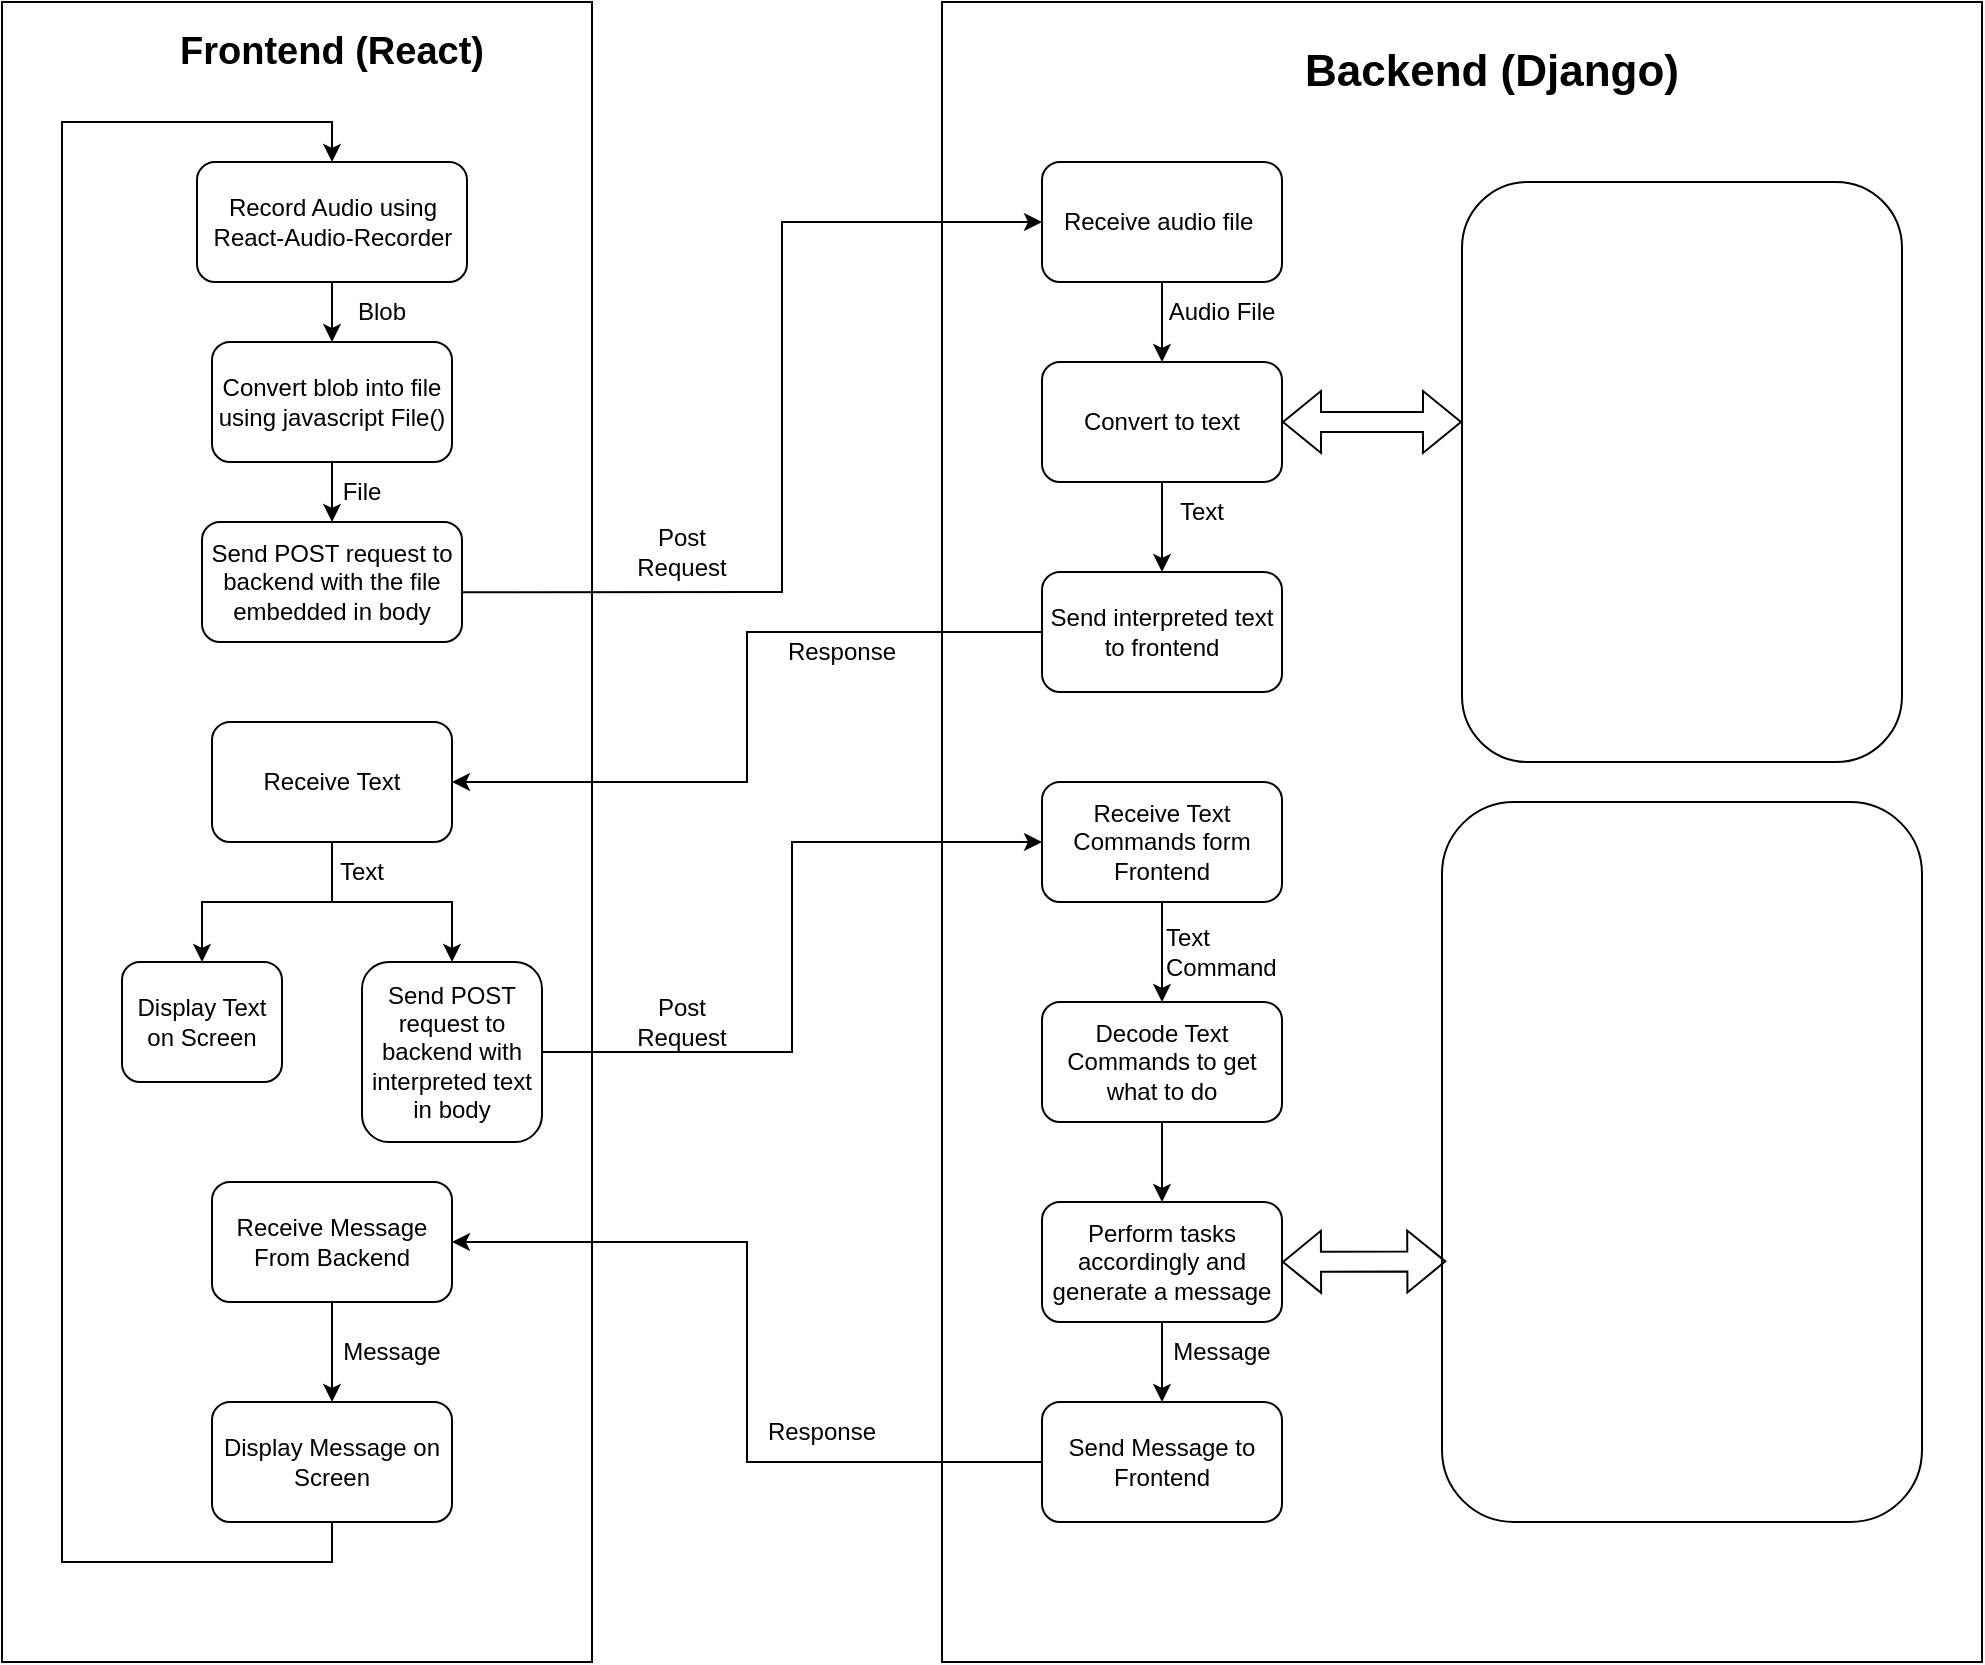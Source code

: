 <mxfile version="23.1.2" type="device">
  <diagram name="Page-1" id="heZqzl5HYKCOqjsPDitz">
    <mxGraphModel dx="2017" dy="580" grid="1" gridSize="10" guides="1" tooltips="1" connect="1" arrows="1" fold="1" page="1" pageScale="1" pageWidth="850" pageHeight="1100" math="0" shadow="0">
      <root>
        <mxCell id="0" />
        <mxCell id="1" parent="0" />
        <mxCell id="TTl-iUv4mYgAIYNXPhZ1-1" value="" style="rounded=0;whiteSpace=wrap;html=1;" parent="1" vertex="1">
          <mxGeometry x="-60" y="90" width="295" height="830" as="geometry" />
        </mxCell>
        <mxCell id="TTl-iUv4mYgAIYNXPhZ1-2" value="Frontend (React)" style="text;html=1;strokeColor=none;fillColor=none;align=center;verticalAlign=middle;whiteSpace=wrap;rounded=0;fontStyle=1;fontSize=19;" parent="1" vertex="1">
          <mxGeometry x="25" y="100" width="160" height="30" as="geometry" />
        </mxCell>
        <mxCell id="TTl-iUv4mYgAIYNXPhZ1-3" value="Record Audio using React-Audio-Recorder" style="rounded=1;whiteSpace=wrap;html=1;" parent="1" vertex="1">
          <mxGeometry x="37.5" y="170" width="135" height="60" as="geometry" />
        </mxCell>
        <mxCell id="TTl-iUv4mYgAIYNXPhZ1-4" value="Convert blob into file using javascript File()" style="rounded=1;whiteSpace=wrap;html=1;" parent="1" vertex="1">
          <mxGeometry x="45" y="260" width="120" height="60" as="geometry" />
        </mxCell>
        <mxCell id="TTl-iUv4mYgAIYNXPhZ1-6" value="Send POST request to backend with the file embedded in body" style="rounded=1;whiteSpace=wrap;html=1;" parent="1" vertex="1">
          <mxGeometry x="40" y="350" width="130" height="60" as="geometry" />
        </mxCell>
        <mxCell id="TTl-iUv4mYgAIYNXPhZ1-7" value="" style="endArrow=classic;html=1;rounded=0;exitX=0.5;exitY=1;exitDx=0;exitDy=0;entryX=0.5;entryY=0;entryDx=0;entryDy=0;" parent="1" source="TTl-iUv4mYgAIYNXPhZ1-3" target="TTl-iUv4mYgAIYNXPhZ1-4" edge="1">
          <mxGeometry width="50" height="50" relative="1" as="geometry">
            <mxPoint x="400" y="390" as="sourcePoint" />
            <mxPoint x="400" y="460" as="targetPoint" />
            <Array as="points" />
          </mxGeometry>
        </mxCell>
        <mxCell id="TTl-iUv4mYgAIYNXPhZ1-8" value="Blob" style="text;html=1;strokeColor=none;fillColor=none;align=center;verticalAlign=middle;whiteSpace=wrap;rounded=0;" parent="1" vertex="1">
          <mxGeometry x="100" y="230" width="60" height="30" as="geometry" />
        </mxCell>
        <mxCell id="ob07LAOkWRFPLTpur0Br-1" value="" style="endArrow=classic;html=1;rounded=0;exitX=0.5;exitY=1;exitDx=0;exitDy=0;entryX=0.5;entryY=0;entryDx=0;entryDy=0;" parent="1" source="TTl-iUv4mYgAIYNXPhZ1-4" target="TTl-iUv4mYgAIYNXPhZ1-6" edge="1">
          <mxGeometry width="50" height="50" relative="1" as="geometry">
            <mxPoint x="450" y="360" as="sourcePoint" />
            <mxPoint x="340" y="250" as="targetPoint" />
          </mxGeometry>
        </mxCell>
        <mxCell id="ob07LAOkWRFPLTpur0Br-2" value="File" style="text;html=1;strokeColor=none;fillColor=none;align=center;verticalAlign=middle;whiteSpace=wrap;rounded=0;" parent="1" vertex="1">
          <mxGeometry x="90" y="320" width="60" height="30" as="geometry" />
        </mxCell>
        <mxCell id="ob07LAOkWRFPLTpur0Br-3" value="" style="rounded=0;whiteSpace=wrap;html=1;" parent="1" vertex="1">
          <mxGeometry x="410" y="90" width="520" height="830" as="geometry" />
        </mxCell>
        <mxCell id="ob07LAOkWRFPLTpur0Br-4" value="&lt;b&gt;&lt;font style=&quot;font-size: 22px;&quot;&gt;Backend (Django)&lt;/font&gt;&lt;/b&gt;" style="text;html=1;strokeColor=none;fillColor=none;align=center;verticalAlign=middle;whiteSpace=wrap;rounded=0;" parent="1" vertex="1">
          <mxGeometry x="550" y="110" width="270" height="30" as="geometry" />
        </mxCell>
        <mxCell id="ob07LAOkWRFPLTpur0Br-5" value="Receive audio file&amp;nbsp;" style="rounded=1;whiteSpace=wrap;html=1;" parent="1" vertex="1">
          <mxGeometry x="460" y="170" width="120" height="60" as="geometry" />
        </mxCell>
        <mxCell id="ob07LAOkWRFPLTpur0Br-7" value="" style="endArrow=classic;html=1;rounded=0;exitX=1.003;exitY=0.586;exitDx=0;exitDy=0;exitPerimeter=0;entryX=0;entryY=0.5;entryDx=0;entryDy=0;" parent="1" source="TTl-iUv4mYgAIYNXPhZ1-6" target="ob07LAOkWRFPLTpur0Br-5" edge="1">
          <mxGeometry width="50" height="50" relative="1" as="geometry">
            <mxPoint x="390" y="340" as="sourcePoint" />
            <mxPoint x="440" y="290" as="targetPoint" />
            <Array as="points">
              <mxPoint x="330" y="385" />
              <mxPoint x="330" y="200" />
            </Array>
          </mxGeometry>
        </mxCell>
        <mxCell id="ob07LAOkWRFPLTpur0Br-8" value="Post Request" style="text;html=1;strokeColor=none;fillColor=none;align=center;verticalAlign=middle;whiteSpace=wrap;rounded=0;" parent="1" vertex="1">
          <mxGeometry x="250" y="350" width="60" height="30" as="geometry" />
        </mxCell>
        <mxCell id="ob07LAOkWRFPLTpur0Br-14" style="edgeStyle=orthogonalEdgeStyle;rounded=0;orthogonalLoop=1;jettySize=auto;html=1;exitX=0.5;exitY=1;exitDx=0;exitDy=0;entryX=0.5;entryY=0;entryDx=0;entryDy=0;" parent="1" source="ob07LAOkWRFPLTpur0Br-10" target="ob07LAOkWRFPLTpur0Br-13" edge="1">
          <mxGeometry relative="1" as="geometry" />
        </mxCell>
        <mxCell id="ob07LAOkWRFPLTpur0Br-10" value="Convert to text" style="rounded=1;whiteSpace=wrap;html=1;" parent="1" vertex="1">
          <mxGeometry x="460" y="270" width="120" height="60" as="geometry" />
        </mxCell>
        <mxCell id="ob07LAOkWRFPLTpur0Br-11" value="" style="endArrow=classic;html=1;rounded=0;exitX=0.5;exitY=1;exitDx=0;exitDy=0;entryX=0.5;entryY=0;entryDx=0;entryDy=0;" parent="1" source="ob07LAOkWRFPLTpur0Br-5" target="ob07LAOkWRFPLTpur0Br-10" edge="1">
          <mxGeometry width="50" height="50" relative="1" as="geometry">
            <mxPoint x="390" y="320" as="sourcePoint" />
            <mxPoint x="440" y="270" as="targetPoint" />
          </mxGeometry>
        </mxCell>
        <mxCell id="ob07LAOkWRFPLTpur0Br-12" value="Audio File" style="text;html=1;strokeColor=none;fillColor=none;align=center;verticalAlign=middle;whiteSpace=wrap;rounded=0;" parent="1" vertex="1">
          <mxGeometry x="520" y="230" width="60" height="30" as="geometry" />
        </mxCell>
        <mxCell id="ob07LAOkWRFPLTpur0Br-20" style="edgeStyle=orthogonalEdgeStyle;rounded=0;orthogonalLoop=1;jettySize=auto;html=1;exitX=0;exitY=0.5;exitDx=0;exitDy=0;entryX=1;entryY=0.5;entryDx=0;entryDy=0;" parent="1" source="ob07LAOkWRFPLTpur0Br-13" target="ob07LAOkWRFPLTpur0Br-17" edge="1">
          <mxGeometry relative="1" as="geometry" />
        </mxCell>
        <mxCell id="ob07LAOkWRFPLTpur0Br-13" value="Send interpreted text to frontend" style="rounded=1;whiteSpace=wrap;html=1;" parent="1" vertex="1">
          <mxGeometry x="460" y="375" width="120" height="60" as="geometry" />
        </mxCell>
        <mxCell id="ob07LAOkWRFPLTpur0Br-15" value="Text" style="text;html=1;strokeColor=none;fillColor=none;align=center;verticalAlign=middle;whiteSpace=wrap;rounded=0;" parent="1" vertex="1">
          <mxGeometry x="510" y="330" width="60" height="30" as="geometry" />
        </mxCell>
        <mxCell id="ob07LAOkWRFPLTpur0Br-22" style="edgeStyle=orthogonalEdgeStyle;rounded=0;orthogonalLoop=1;jettySize=auto;html=1;exitX=0.5;exitY=1;exitDx=0;exitDy=0;" parent="1" source="ob07LAOkWRFPLTpur0Br-17" target="ob07LAOkWRFPLTpur0Br-18" edge="1">
          <mxGeometry relative="1" as="geometry" />
        </mxCell>
        <mxCell id="ob07LAOkWRFPLTpur0Br-23" style="edgeStyle=orthogonalEdgeStyle;rounded=0;orthogonalLoop=1;jettySize=auto;html=1;exitX=0.5;exitY=1;exitDx=0;exitDy=0;entryX=0.5;entryY=0;entryDx=0;entryDy=0;" parent="1" source="ob07LAOkWRFPLTpur0Br-17" target="ob07LAOkWRFPLTpur0Br-19" edge="1">
          <mxGeometry relative="1" as="geometry" />
        </mxCell>
        <mxCell id="ob07LAOkWRFPLTpur0Br-17" value="Receive Text" style="rounded=1;whiteSpace=wrap;html=1;" parent="1" vertex="1">
          <mxGeometry x="45" y="450" width="120" height="60" as="geometry" />
        </mxCell>
        <mxCell id="ob07LAOkWRFPLTpur0Br-18" value="Display Text on Screen" style="rounded=1;whiteSpace=wrap;html=1;" parent="1" vertex="1">
          <mxGeometry y="570" width="80" height="60" as="geometry" />
        </mxCell>
        <mxCell id="qYYsV1Sxn3G5JcnXwC1t-18" style="edgeStyle=orthogonalEdgeStyle;rounded=0;orthogonalLoop=1;jettySize=auto;html=1;exitX=1;exitY=0.5;exitDx=0;exitDy=0;entryX=0;entryY=0.5;entryDx=0;entryDy=0;" edge="1" parent="1" source="ob07LAOkWRFPLTpur0Br-19" target="qYYsV1Sxn3G5JcnXwC1t-2">
          <mxGeometry relative="1" as="geometry" />
        </mxCell>
        <mxCell id="ob07LAOkWRFPLTpur0Br-19" value="Send POST request to backend with interpreted text in body" style="rounded=1;whiteSpace=wrap;html=1;" parent="1" vertex="1">
          <mxGeometry x="120" y="570" width="90" height="90" as="geometry" />
        </mxCell>
        <mxCell id="ob07LAOkWRFPLTpur0Br-21" value="Response" style="text;html=1;strokeColor=none;fillColor=none;align=center;verticalAlign=middle;whiteSpace=wrap;rounded=0;" parent="1" vertex="1">
          <mxGeometry x="330" y="400" width="60" height="30" as="geometry" />
        </mxCell>
        <mxCell id="ob07LAOkWRFPLTpur0Br-24" value="Text" style="text;html=1;strokeColor=none;fillColor=none;align=center;verticalAlign=middle;whiteSpace=wrap;rounded=0;" parent="1" vertex="1">
          <mxGeometry x="90" y="510" width="60" height="30" as="geometry" />
        </mxCell>
        <mxCell id="qYYsV1Sxn3G5JcnXwC1t-8" style="edgeStyle=orthogonalEdgeStyle;rounded=0;orthogonalLoop=1;jettySize=auto;html=1;exitX=0.5;exitY=1;exitDx=0;exitDy=0;entryX=0.5;entryY=0;entryDx=0;entryDy=0;" edge="1" parent="1" source="qYYsV1Sxn3G5JcnXwC1t-1" target="qYYsV1Sxn3G5JcnXwC1t-6">
          <mxGeometry relative="1" as="geometry" />
        </mxCell>
        <mxCell id="qYYsV1Sxn3G5JcnXwC1t-1" value="Decode Text Commands to get what to do" style="rounded=1;whiteSpace=wrap;html=1;" vertex="1" parent="1">
          <mxGeometry x="460" y="590" width="120" height="60" as="geometry" />
        </mxCell>
        <mxCell id="qYYsV1Sxn3G5JcnXwC1t-3" style="edgeStyle=orthogonalEdgeStyle;rounded=0;orthogonalLoop=1;jettySize=auto;html=1;exitX=0.5;exitY=1;exitDx=0;exitDy=0;entryX=0.5;entryY=0;entryDx=0;entryDy=0;" edge="1" parent="1" source="qYYsV1Sxn3G5JcnXwC1t-2" target="qYYsV1Sxn3G5JcnXwC1t-1">
          <mxGeometry relative="1" as="geometry" />
        </mxCell>
        <mxCell id="qYYsV1Sxn3G5JcnXwC1t-2" value="Receive Text Commands form Frontend" style="rounded=1;whiteSpace=wrap;html=1;" vertex="1" parent="1">
          <mxGeometry x="460" y="480" width="120" height="60" as="geometry" />
        </mxCell>
        <mxCell id="qYYsV1Sxn3G5JcnXwC1t-4" value="Text Command" style="text;html=1;strokeColor=none;fillColor=none;align=left;verticalAlign=middle;whiteSpace=wrap;rounded=0;" vertex="1" parent="1">
          <mxGeometry x="520" y="550" width="60" height="30" as="geometry" />
        </mxCell>
        <mxCell id="qYYsV1Sxn3G5JcnXwC1t-9" style="edgeStyle=orthogonalEdgeStyle;rounded=0;orthogonalLoop=1;jettySize=auto;html=1;exitX=0.5;exitY=1;exitDx=0;exitDy=0;entryX=0.5;entryY=0;entryDx=0;entryDy=0;" edge="1" parent="1" source="qYYsV1Sxn3G5JcnXwC1t-6" target="qYYsV1Sxn3G5JcnXwC1t-7">
          <mxGeometry relative="1" as="geometry" />
        </mxCell>
        <mxCell id="qYYsV1Sxn3G5JcnXwC1t-6" value="Perform tasks accordingly and generate a message" style="rounded=1;whiteSpace=wrap;html=1;" vertex="1" parent="1">
          <mxGeometry x="460" y="690" width="120" height="60" as="geometry" />
        </mxCell>
        <mxCell id="qYYsV1Sxn3G5JcnXwC1t-12" style="edgeStyle=orthogonalEdgeStyle;rounded=0;orthogonalLoop=1;jettySize=auto;html=1;exitX=0;exitY=0.5;exitDx=0;exitDy=0;entryX=1;entryY=0.5;entryDx=0;entryDy=0;" edge="1" parent="1" source="qYYsV1Sxn3G5JcnXwC1t-7" target="qYYsV1Sxn3G5JcnXwC1t-11">
          <mxGeometry relative="1" as="geometry" />
        </mxCell>
        <mxCell id="qYYsV1Sxn3G5JcnXwC1t-7" value="Send Message to Frontend" style="rounded=1;whiteSpace=wrap;html=1;" vertex="1" parent="1">
          <mxGeometry x="460" y="790" width="120" height="60" as="geometry" />
        </mxCell>
        <mxCell id="qYYsV1Sxn3G5JcnXwC1t-10" value="Message" style="text;html=1;strokeColor=none;fillColor=none;align=center;verticalAlign=middle;whiteSpace=wrap;rounded=0;" vertex="1" parent="1">
          <mxGeometry x="520" y="750" width="60" height="30" as="geometry" />
        </mxCell>
        <mxCell id="qYYsV1Sxn3G5JcnXwC1t-14" style="edgeStyle=orthogonalEdgeStyle;rounded=0;orthogonalLoop=1;jettySize=auto;html=1;exitX=0.5;exitY=1;exitDx=0;exitDy=0;entryX=0.5;entryY=0;entryDx=0;entryDy=0;" edge="1" parent="1" source="qYYsV1Sxn3G5JcnXwC1t-11" target="qYYsV1Sxn3G5JcnXwC1t-13">
          <mxGeometry relative="1" as="geometry" />
        </mxCell>
        <mxCell id="qYYsV1Sxn3G5JcnXwC1t-11" value="Receive Message From Backend" style="rounded=1;whiteSpace=wrap;html=1;" vertex="1" parent="1">
          <mxGeometry x="45" y="680" width="120" height="60" as="geometry" />
        </mxCell>
        <mxCell id="qYYsV1Sxn3G5JcnXwC1t-26" style="edgeStyle=orthogonalEdgeStyle;rounded=0;orthogonalLoop=1;jettySize=auto;html=1;exitX=0.5;exitY=1;exitDx=0;exitDy=0;entryX=0.5;entryY=0;entryDx=0;entryDy=0;" edge="1" parent="1" source="qYYsV1Sxn3G5JcnXwC1t-13" target="TTl-iUv4mYgAIYNXPhZ1-3">
          <mxGeometry relative="1" as="geometry">
            <Array as="points">
              <mxPoint x="105" y="870" />
              <mxPoint x="-30" y="870" />
              <mxPoint x="-30" y="150" />
              <mxPoint x="105" y="150" />
            </Array>
          </mxGeometry>
        </mxCell>
        <mxCell id="qYYsV1Sxn3G5JcnXwC1t-13" value="Display Message on Screen" style="rounded=1;whiteSpace=wrap;html=1;" vertex="1" parent="1">
          <mxGeometry x="45" y="790" width="120" height="60" as="geometry" />
        </mxCell>
        <mxCell id="qYYsV1Sxn3G5JcnXwC1t-16" value="Message" style="text;html=1;strokeColor=none;fillColor=none;align=center;verticalAlign=middle;whiteSpace=wrap;rounded=0;" vertex="1" parent="1">
          <mxGeometry x="105" y="750" width="60" height="30" as="geometry" />
        </mxCell>
        <mxCell id="qYYsV1Sxn3G5JcnXwC1t-19" value="Post Request" style="text;html=1;strokeColor=none;fillColor=none;align=center;verticalAlign=middle;whiteSpace=wrap;rounded=0;" vertex="1" parent="1">
          <mxGeometry x="250" y="585" width="60" height="30" as="geometry" />
        </mxCell>
        <mxCell id="qYYsV1Sxn3G5JcnXwC1t-20" value="Response" style="text;html=1;strokeColor=none;fillColor=none;align=center;verticalAlign=middle;whiteSpace=wrap;rounded=0;" vertex="1" parent="1">
          <mxGeometry x="320" y="790" width="60" height="30" as="geometry" />
        </mxCell>
        <mxCell id="qYYsV1Sxn3G5JcnXwC1t-21" value="" style="rounded=1;whiteSpace=wrap;html=1;" vertex="1" parent="1">
          <mxGeometry x="670" y="180" width="220" height="290" as="geometry" />
        </mxCell>
        <mxCell id="qYYsV1Sxn3G5JcnXwC1t-22" value="" style="shape=flexArrow;endArrow=classic;startArrow=classic;html=1;rounded=0;exitX=1;exitY=0.5;exitDx=0;exitDy=0;" edge="1" parent="1" source="ob07LAOkWRFPLTpur0Br-10">
          <mxGeometry width="100" height="100" relative="1" as="geometry">
            <mxPoint x="390" y="450" as="sourcePoint" />
            <mxPoint x="670" y="300" as="targetPoint" />
            <Array as="points" />
          </mxGeometry>
        </mxCell>
        <mxCell id="qYYsV1Sxn3G5JcnXwC1t-23" value="" style="rounded=1;whiteSpace=wrap;html=1;" vertex="1" parent="1">
          <mxGeometry x="660" y="490" width="240" height="360" as="geometry" />
        </mxCell>
        <mxCell id="qYYsV1Sxn3G5JcnXwC1t-24" value="" style="shape=flexArrow;endArrow=classic;startArrow=classic;html=1;rounded=0;exitX=1;exitY=0.5;exitDx=0;exitDy=0;entryX=0.009;entryY=0.638;entryDx=0;entryDy=0;entryPerimeter=0;" edge="1" parent="1" source="qYYsV1Sxn3G5JcnXwC1t-6" target="qYYsV1Sxn3G5JcnXwC1t-23">
          <mxGeometry width="100" height="100" relative="1" as="geometry">
            <mxPoint x="390" y="660" as="sourcePoint" />
            <mxPoint x="490" y="560" as="targetPoint" />
          </mxGeometry>
        </mxCell>
      </root>
    </mxGraphModel>
  </diagram>
</mxfile>
